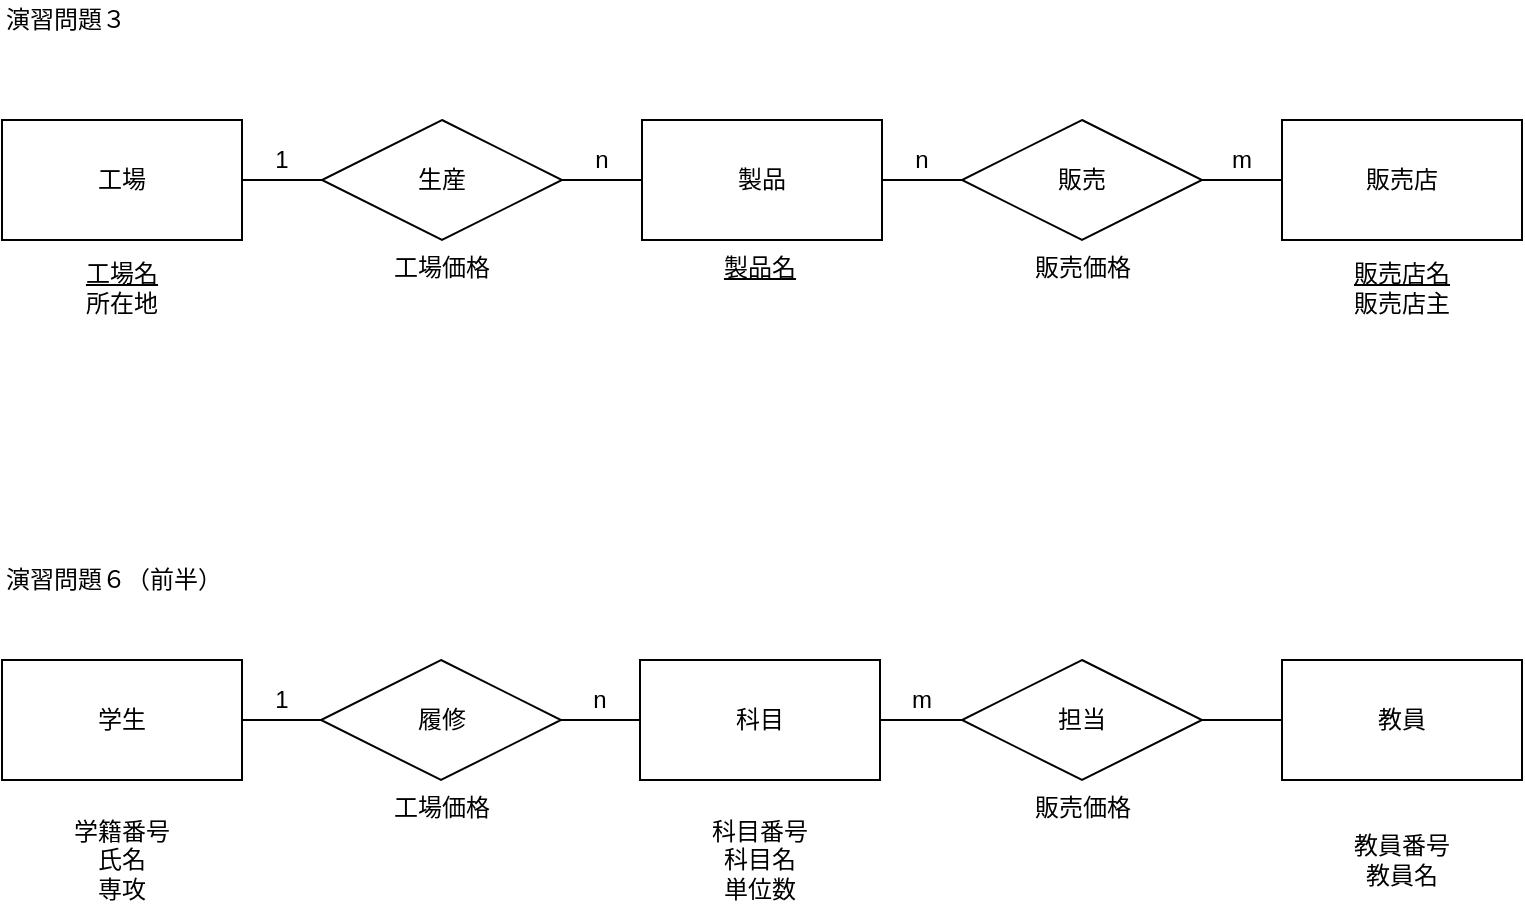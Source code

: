 <mxfile version="12.1.9" type="github" pages="1">
  <diagram id="tLTgNLCD7wF0ELzC5JQ-" name="Page-1">
    <mxGraphModel dx="898" dy="491" grid="1" gridSize="10" guides="1" tooltips="1" connect="1" arrows="1" fold="1" page="1" pageScale="1" pageWidth="827" pageHeight="1169" background="#ffffff" math="0" shadow="0">
      <root>
        <mxCell id="0"/>
        <mxCell id="1" parent="0"/>
        <mxCell id="DuLWCSJgf0M9zr-00LDH-46" value="工場" style="rounded=0;whiteSpace=wrap;html=1;" parent="1" vertex="1">
          <mxGeometry x="40" y="130" width="120" height="60" as="geometry"/>
        </mxCell>
        <mxCell id="DuLWCSJgf0M9zr-00LDH-47" value="&lt;u&gt;工場名&lt;/u&gt;&lt;br&gt;所在地" style="text;html=1;strokeColor=none;fillColor=none;align=center;verticalAlign=middle;whiteSpace=wrap;rounded=0;" parent="1" vertex="1">
          <mxGeometry x="80" y="204" width="40" height="20" as="geometry"/>
        </mxCell>
        <mxCell id="DuLWCSJgf0M9zr-00LDH-48" value="製品" style="rounded=0;whiteSpace=wrap;html=1;" parent="1" vertex="1">
          <mxGeometry x="360" y="130" width="120" height="60" as="geometry"/>
        </mxCell>
        <mxCell id="DuLWCSJgf0M9zr-00LDH-49" value="&lt;u&gt;製品名&lt;/u&gt;" style="text;html=1;strokeColor=none;fillColor=none;align=center;verticalAlign=middle;whiteSpace=wrap;rounded=0;" parent="1" vertex="1">
          <mxGeometry x="399" y="194" width="40" height="20" as="geometry"/>
        </mxCell>
        <mxCell id="DuLWCSJgf0M9zr-00LDH-50" value="生産" style="rhombus;whiteSpace=wrap;html=1;" parent="1" vertex="1">
          <mxGeometry x="200" y="130" width="120" height="60" as="geometry"/>
        </mxCell>
        <mxCell id="DuLWCSJgf0M9zr-00LDH-51" value="販売" style="rhombus;whiteSpace=wrap;html=1;" parent="1" vertex="1">
          <mxGeometry x="520" y="130" width="120" height="60" as="geometry"/>
        </mxCell>
        <mxCell id="DuLWCSJgf0M9zr-00LDH-52" value="販売店" style="rounded=0;whiteSpace=wrap;html=1;" parent="1" vertex="1">
          <mxGeometry x="680" y="130" width="120" height="60" as="geometry"/>
        </mxCell>
        <mxCell id="DuLWCSJgf0M9zr-00LDH-53" value="&lt;u&gt;販売店名&lt;/u&gt;&lt;br&gt;販売店主" style="text;html=1;strokeColor=none;fillColor=none;align=center;verticalAlign=middle;whiteSpace=wrap;rounded=0;" parent="1" vertex="1">
          <mxGeometry x="693" y="204" width="94" height="20" as="geometry"/>
        </mxCell>
        <mxCell id="DuLWCSJgf0M9zr-00LDH-54" value="" style="endArrow=none;html=1;entryX=0;entryY=0.5;entryDx=0;entryDy=0;exitX=1;exitY=0.5;exitDx=0;exitDy=0;" parent="1" source="DuLWCSJgf0M9zr-00LDH-46" target="DuLWCSJgf0M9zr-00LDH-50" edge="1">
          <mxGeometry width="50" height="50" relative="1" as="geometry">
            <mxPoint x="160" y="160" as="sourcePoint"/>
            <mxPoint x="210" y="110" as="targetPoint"/>
          </mxGeometry>
        </mxCell>
        <mxCell id="DuLWCSJgf0M9zr-00LDH-55" value="" style="endArrow=none;html=1;entryX=0;entryY=0.5;entryDx=0;entryDy=0;exitX=1;exitY=0.5;exitDx=0;exitDy=0;" parent="1" source="DuLWCSJgf0M9zr-00LDH-50" target="DuLWCSJgf0M9zr-00LDH-48" edge="1">
          <mxGeometry width="50" height="50" relative="1" as="geometry">
            <mxPoint x="320" y="160" as="sourcePoint"/>
            <mxPoint x="360" y="160" as="targetPoint"/>
          </mxGeometry>
        </mxCell>
        <mxCell id="DuLWCSJgf0M9zr-00LDH-56" value="" style="endArrow=none;html=1;entryX=0;entryY=0.5;entryDx=0;entryDy=0;exitX=1;exitY=0.5;exitDx=0;exitDy=0;" parent="1" source="DuLWCSJgf0M9zr-00LDH-48" target="DuLWCSJgf0M9zr-00LDH-51" edge="1">
          <mxGeometry width="50" height="50" relative="1" as="geometry">
            <mxPoint x="480" y="160" as="sourcePoint"/>
            <mxPoint x="520" y="159" as="targetPoint"/>
          </mxGeometry>
        </mxCell>
        <mxCell id="DuLWCSJgf0M9zr-00LDH-58" value="" style="endArrow=none;html=1;entryX=0;entryY=0.5;entryDx=0;entryDy=0;exitX=1;exitY=0.5;exitDx=0;exitDy=0;" parent="1" source="DuLWCSJgf0M9zr-00LDH-51" target="DuLWCSJgf0M9zr-00LDH-52" edge="1">
          <mxGeometry width="50" height="50" relative="1" as="geometry">
            <mxPoint x="640" y="160" as="sourcePoint"/>
            <mxPoint x="680" y="160" as="targetPoint"/>
          </mxGeometry>
        </mxCell>
        <mxCell id="DuLWCSJgf0M9zr-00LDH-60" value="1" style="text;html=1;strokeColor=none;fillColor=none;align=center;verticalAlign=middle;whiteSpace=wrap;rounded=0;" parent="1" vertex="1">
          <mxGeometry x="160" y="140" width="40" height="20" as="geometry"/>
        </mxCell>
        <mxCell id="DuLWCSJgf0M9zr-00LDH-61" value="n" style="text;html=1;strokeColor=none;fillColor=none;align=center;verticalAlign=middle;whiteSpace=wrap;rounded=0;" parent="1" vertex="1">
          <mxGeometry x="320" y="140" width="40" height="20" as="geometry"/>
        </mxCell>
        <mxCell id="DuLWCSJgf0M9zr-00LDH-62" value="工場価格" style="text;html=1;strokeColor=none;fillColor=none;align=center;verticalAlign=middle;whiteSpace=wrap;rounded=0;" parent="1" vertex="1">
          <mxGeometry x="235" y="194" width="50" height="20" as="geometry"/>
        </mxCell>
        <mxCell id="DuLWCSJgf0M9zr-00LDH-65" value="販売価格" style="text;html=1;strokeColor=none;fillColor=none;align=center;verticalAlign=middle;whiteSpace=wrap;rounded=0;" parent="1" vertex="1">
          <mxGeometry x="552.5" y="194" width="55" height="20" as="geometry"/>
        </mxCell>
        <mxCell id="DuLWCSJgf0M9zr-00LDH-68" value="n" style="text;html=1;strokeColor=none;fillColor=none;align=center;verticalAlign=middle;whiteSpace=wrap;rounded=0;" parent="1" vertex="1">
          <mxGeometry x="480" y="140" width="40" height="20" as="geometry"/>
        </mxCell>
        <mxCell id="DuLWCSJgf0M9zr-00LDH-69" value="m" style="text;html=1;strokeColor=none;fillColor=none;align=center;verticalAlign=middle;whiteSpace=wrap;rounded=0;" parent="1" vertex="1">
          <mxGeometry x="640" y="140" width="40" height="20" as="geometry"/>
        </mxCell>
        <mxCell id="Eg67Q6H6PSq2GXSPwu0e-1" value="学生" style="rounded=0;whiteSpace=wrap;html=1;" vertex="1" parent="1">
          <mxGeometry x="40" y="400" width="120" height="60" as="geometry"/>
        </mxCell>
        <mxCell id="Eg67Q6H6PSq2GXSPwu0e-2" value="演習問題３" style="text;html=1;strokeColor=none;fillColor=none;align=left;verticalAlign=middle;whiteSpace=wrap;rounded=0;" vertex="1" parent="1">
          <mxGeometry x="40" y="70" width="170" height="20" as="geometry"/>
        </mxCell>
        <mxCell id="Eg67Q6H6PSq2GXSPwu0e-3" value="演習問題６（前半）" style="text;html=1;strokeColor=none;fillColor=none;align=left;verticalAlign=middle;whiteSpace=wrap;rounded=0;" vertex="1" parent="1">
          <mxGeometry x="40" y="350" width="150" height="20" as="geometry"/>
        </mxCell>
        <mxCell id="Eg67Q6H6PSq2GXSPwu0e-4" value="学籍番号&lt;br&gt;氏名&lt;br&gt;専攻" style="text;html=1;strokeColor=none;fillColor=none;align=center;verticalAlign=middle;whiteSpace=wrap;rounded=0;" vertex="1" parent="1">
          <mxGeometry x="60" y="490" width="80" height="20" as="geometry"/>
        </mxCell>
        <mxCell id="Eg67Q6H6PSq2GXSPwu0e-5" value="科目" style="rounded=0;whiteSpace=wrap;html=1;align=center;" vertex="1" parent="1">
          <mxGeometry x="359" y="400" width="120" height="60" as="geometry"/>
        </mxCell>
        <mxCell id="Eg67Q6H6PSq2GXSPwu0e-6" value="科目番号&lt;br&gt;科目名&lt;br&gt;単位数" style="text;html=1;strokeColor=none;fillColor=none;align=center;verticalAlign=middle;whiteSpace=wrap;rounded=0;" vertex="1" parent="1">
          <mxGeometry x="379" y="490" width="80" height="20" as="geometry"/>
        </mxCell>
        <mxCell id="Eg67Q6H6PSq2GXSPwu0e-7" value="教員" style="rounded=0;whiteSpace=wrap;html=1;align=center;" vertex="1" parent="1">
          <mxGeometry x="680" y="400" width="120" height="60" as="geometry"/>
        </mxCell>
        <mxCell id="Eg67Q6H6PSq2GXSPwu0e-8" value="教員番号&lt;br&gt;教員名" style="text;html=1;strokeColor=none;fillColor=none;align=center;verticalAlign=middle;whiteSpace=wrap;rounded=0;" vertex="1" parent="1">
          <mxGeometry x="700" y="490" width="80" height="20" as="geometry"/>
        </mxCell>
        <mxCell id="Eg67Q6H6PSq2GXSPwu0e-9" value="履修" style="rhombus;whiteSpace=wrap;html=1;" vertex="1" parent="1">
          <mxGeometry x="199.5" y="400" width="120" height="60" as="geometry"/>
        </mxCell>
        <mxCell id="Eg67Q6H6PSq2GXSPwu0e-10" value="工場価格" style="text;html=1;strokeColor=none;fillColor=none;align=center;verticalAlign=middle;whiteSpace=wrap;rounded=0;" vertex="1" parent="1">
          <mxGeometry x="234.5" y="464" width="50" height="20" as="geometry"/>
        </mxCell>
        <mxCell id="Eg67Q6H6PSq2GXSPwu0e-11" value="担当" style="rhombus;whiteSpace=wrap;html=1;" vertex="1" parent="1">
          <mxGeometry x="520" y="400" width="120" height="60" as="geometry"/>
        </mxCell>
        <mxCell id="Eg67Q6H6PSq2GXSPwu0e-12" value="販売価格" style="text;html=1;strokeColor=none;fillColor=none;align=center;verticalAlign=middle;whiteSpace=wrap;rounded=0;" vertex="1" parent="1">
          <mxGeometry x="552.5" y="464" width="55" height="20" as="geometry"/>
        </mxCell>
        <mxCell id="Eg67Q6H6PSq2GXSPwu0e-13" value="" style="endArrow=none;html=1;entryX=1;entryY=0.5;entryDx=0;entryDy=0;exitX=0;exitY=0.5;exitDx=0;exitDy=0;" edge="1" parent="1" source="Eg67Q6H6PSq2GXSPwu0e-9" target="Eg67Q6H6PSq2GXSPwu0e-1">
          <mxGeometry width="50" height="50" relative="1" as="geometry">
            <mxPoint x="40" y="590" as="sourcePoint"/>
            <mxPoint x="90" y="540" as="targetPoint"/>
          </mxGeometry>
        </mxCell>
        <mxCell id="Eg67Q6H6PSq2GXSPwu0e-14" value="" style="endArrow=none;html=1;entryX=1;entryY=0.5;entryDx=0;entryDy=0;exitX=0;exitY=0.5;exitDx=0;exitDy=0;" edge="1" parent="1" source="Eg67Q6H6PSq2GXSPwu0e-5" target="Eg67Q6H6PSq2GXSPwu0e-9">
          <mxGeometry width="50" height="50" relative="1" as="geometry">
            <mxPoint x="40" y="590" as="sourcePoint"/>
            <mxPoint x="90" y="540" as="targetPoint"/>
          </mxGeometry>
        </mxCell>
        <mxCell id="Eg67Q6H6PSq2GXSPwu0e-15" value="" style="endArrow=none;html=1;exitX=1;exitY=0.5;exitDx=0;exitDy=0;entryX=0;entryY=0.5;entryDx=0;entryDy=0;" edge="1" parent="1" source="Eg67Q6H6PSq2GXSPwu0e-5" target="Eg67Q6H6PSq2GXSPwu0e-11">
          <mxGeometry width="50" height="50" relative="1" as="geometry">
            <mxPoint x="470" y="524" as="sourcePoint"/>
            <mxPoint x="520" y="474" as="targetPoint"/>
          </mxGeometry>
        </mxCell>
        <mxCell id="Eg67Q6H6PSq2GXSPwu0e-16" value="" style="endArrow=none;html=1;exitX=1;exitY=0.5;exitDx=0;exitDy=0;entryX=0;entryY=0.5;entryDx=0;entryDy=0;" edge="1" parent="1" source="Eg67Q6H6PSq2GXSPwu0e-11" target="Eg67Q6H6PSq2GXSPwu0e-7">
          <mxGeometry width="50" height="50" relative="1" as="geometry">
            <mxPoint x="620" y="535" as="sourcePoint"/>
            <mxPoint x="670" y="485" as="targetPoint"/>
          </mxGeometry>
        </mxCell>
        <mxCell id="Eg67Q6H6PSq2GXSPwu0e-17" value="1" style="text;html=1;strokeColor=none;fillColor=none;align=center;verticalAlign=middle;whiteSpace=wrap;rounded=0;" vertex="1" parent="1">
          <mxGeometry x="159.5" y="410" width="40" height="20" as="geometry"/>
        </mxCell>
        <mxCell id="Eg67Q6H6PSq2GXSPwu0e-18" value="n" style="text;html=1;strokeColor=none;fillColor=none;align=center;verticalAlign=middle;whiteSpace=wrap;rounded=0;" vertex="1" parent="1">
          <mxGeometry x="319" y="410" width="40" height="20" as="geometry"/>
        </mxCell>
        <mxCell id="Eg67Q6H6PSq2GXSPwu0e-19" value="m" style="text;html=1;strokeColor=none;fillColor=none;align=center;verticalAlign=middle;whiteSpace=wrap;rounded=0;direction=south;" vertex="1" parent="1">
          <mxGeometry x="490" y="400" width="20" height="40" as="geometry"/>
        </mxCell>
      </root>
    </mxGraphModel>
  </diagram>
</mxfile>
